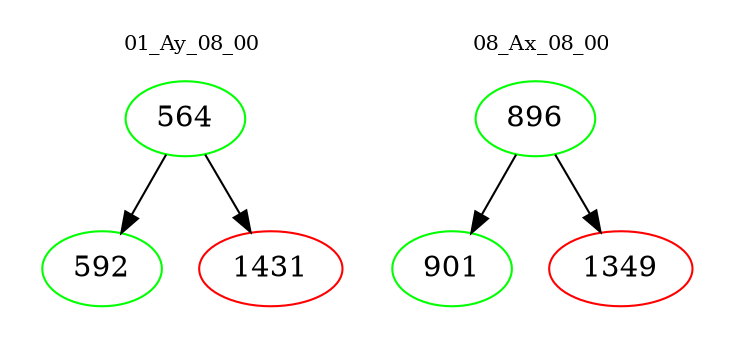 digraph{
subgraph cluster_0 {
color = white
label = "01_Ay_08_00";
fontsize=10;
T0_564 [label="564", color="green"]
T0_564 -> T0_592 [color="black"]
T0_592 [label="592", color="green"]
T0_564 -> T0_1431 [color="black"]
T0_1431 [label="1431", color="red"]
}
subgraph cluster_1 {
color = white
label = "08_Ax_08_00";
fontsize=10;
T1_896 [label="896", color="green"]
T1_896 -> T1_901 [color="black"]
T1_901 [label="901", color="green"]
T1_896 -> T1_1349 [color="black"]
T1_1349 [label="1349", color="red"]
}
}
